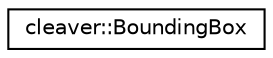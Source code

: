 digraph "Graphical Class Hierarchy"
{
  edge [fontname="Helvetica",fontsize="10",labelfontname="Helvetica",labelfontsize="10"];
  node [fontname="Helvetica",fontsize="10",shape=record];
  rankdir="LR";
  Node1 [label="cleaver::BoundingBox",height=0.2,width=0.4,color="black", fillcolor="white", style="filled",URL="$classcleaver_1_1_bounding_box.html"];
}
